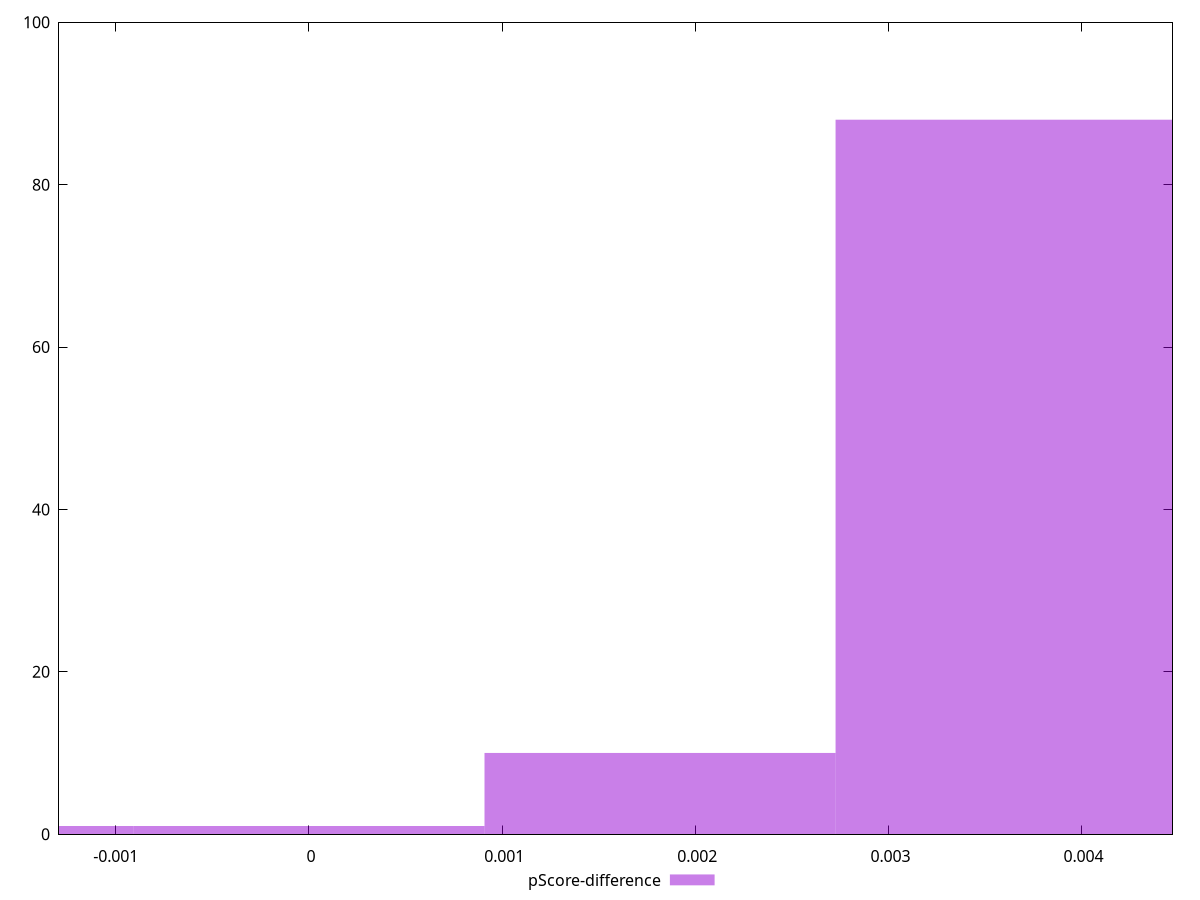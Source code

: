 reset

$pScoreDifference <<EOF
0 1
0.003635021118396446 88
0.001817510559198223 10
-0.001817510559198223 1
EOF

set key outside below
set boxwidth 0.001817510559198223
set xrange [-0.001294117647058779:0.004470588235294115]
set yrange [0:100]
set trange [0:100]
set style fill transparent solid 0.5 noborder
set terminal svg size 640, 490 enhanced background rgb 'white'
set output "report_00017_2021-02-10T15-08-03.406Z/uses-rel-preload/samples/pages+cached+noadtech+nomedia+nocss/pScore-difference/histogram.svg"

plot $pScoreDifference title "pScore-difference" with boxes

reset
